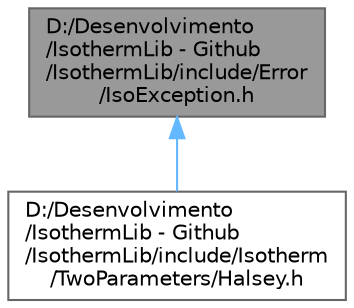digraph "D:/Desenvolvimento/IsothermLib - Github/IsothermLib/include/Error/IsoException.h"
{
 // LATEX_PDF_SIZE
  bgcolor="transparent";
  edge [fontname=Helvetica,fontsize=10,labelfontname=Helvetica,labelfontsize=10];
  node [fontname=Helvetica,fontsize=10,shape=box,height=0.2,width=0.4];
  Node1 [id="Node000001",label="D:/Desenvolvimento\l/IsothermLib - Github\l/IsothermLib/include/Error\l/IsoException.h",height=0.2,width=0.4,color="gray40", fillcolor="grey60", style="filled", fontcolor="black",tooltip=" "];
  Node1 -> Node2 [id="edge1_Node000001_Node000002",dir="back",color="steelblue1",style="solid",tooltip=" "];
  Node2 [id="Node000002",label="D:/Desenvolvimento\l/IsothermLib - Github\l/IsothermLib/include/Isotherm\l/TwoParameters/Halsey.h",height=0.2,width=0.4,color="grey40", fillcolor="white", style="filled",URL="$_halsey_8h_source.html",tooltip=" "];
}

